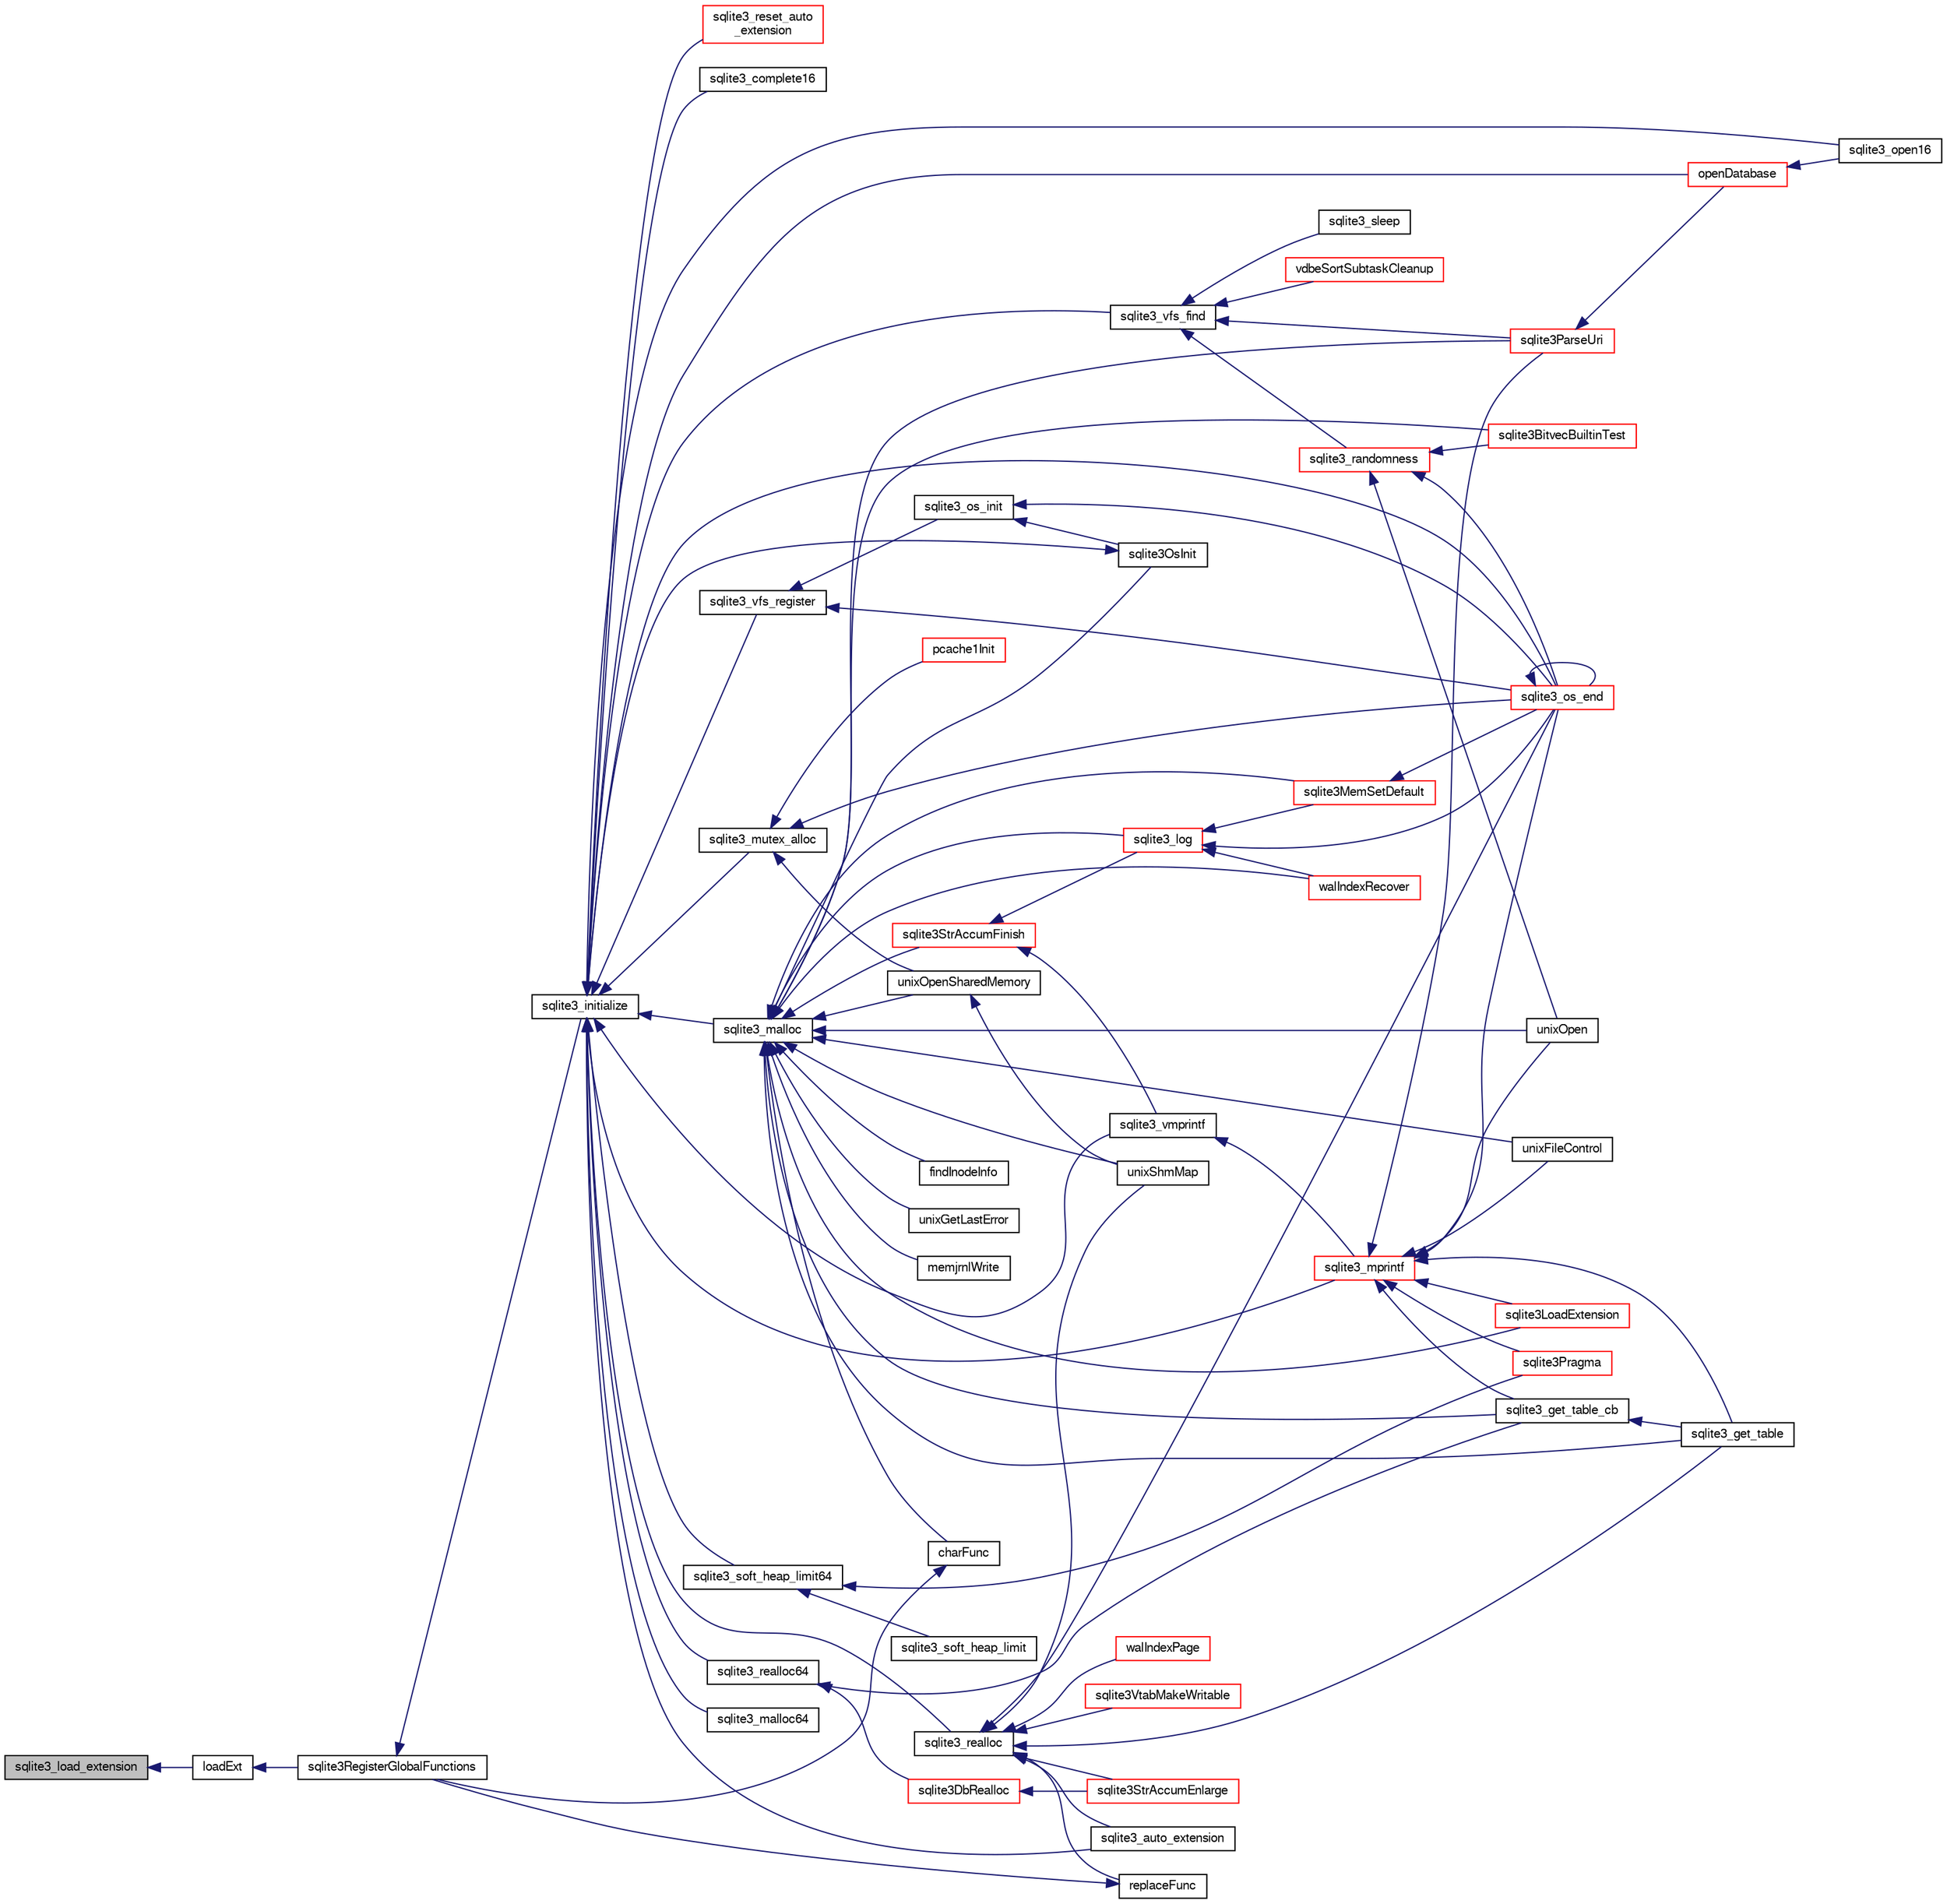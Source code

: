 digraph "sqlite3_load_extension"
{
  edge [fontname="FreeSans",fontsize="10",labelfontname="FreeSans",labelfontsize="10"];
  node [fontname="FreeSans",fontsize="10",shape=record];
  rankdir="LR";
  Node340300 [label="sqlite3_load_extension",height=0.2,width=0.4,color="black", fillcolor="grey75", style="filled", fontcolor="black"];
  Node340300 -> Node340301 [dir="back",color="midnightblue",fontsize="10",style="solid",fontname="FreeSans"];
  Node340301 [label="loadExt",height=0.2,width=0.4,color="black", fillcolor="white", style="filled",URL="$sqlite3_8c.html#a9f9125be634178265fb95e98b8304548"];
  Node340301 -> Node340302 [dir="back",color="midnightblue",fontsize="10",style="solid",fontname="FreeSans"];
  Node340302 [label="sqlite3RegisterGlobalFunctions",height=0.2,width=0.4,color="black", fillcolor="white", style="filled",URL="$sqlite3_8c.html#a9f75bd111010f29e1b8d74344473c4ec"];
  Node340302 -> Node340303 [dir="back",color="midnightblue",fontsize="10",style="solid",fontname="FreeSans"];
  Node340303 [label="sqlite3_initialize",height=0.2,width=0.4,color="black", fillcolor="white", style="filled",URL="$sqlite3_8h.html#ab0c0ee2d5d4cf8b28e9572296a8861df"];
  Node340303 -> Node340304 [dir="back",color="midnightblue",fontsize="10",style="solid",fontname="FreeSans"];
  Node340304 [label="sqlite3_vfs_find",height=0.2,width=0.4,color="black", fillcolor="white", style="filled",URL="$sqlite3_8h.html#ac201a26de3dfa1d6deb8069eb8d95627"];
  Node340304 -> Node340305 [dir="back",color="midnightblue",fontsize="10",style="solid",fontname="FreeSans"];
  Node340305 [label="sqlite3_randomness",height=0.2,width=0.4,color="red", fillcolor="white", style="filled",URL="$sqlite3_8h.html#aa452ad88657d4606e137b09c4e9315c7"];
  Node340305 -> Node340309 [dir="back",color="midnightblue",fontsize="10",style="solid",fontname="FreeSans"];
  Node340309 [label="unixOpen",height=0.2,width=0.4,color="black", fillcolor="white", style="filled",URL="$sqlite3_8c.html#a8ed5efc47b6e14f7805cd1bb9b215775"];
  Node340305 -> Node340310 [dir="back",color="midnightblue",fontsize="10",style="solid",fontname="FreeSans"];
  Node340310 [label="sqlite3_os_end",height=0.2,width=0.4,color="red", fillcolor="white", style="filled",URL="$sqlite3_8h.html#a2288c95881ecca13d994e42b6a958906"];
  Node340310 -> Node340310 [dir="back",color="midnightblue",fontsize="10",style="solid",fontname="FreeSans"];
  Node340305 -> Node340312 [dir="back",color="midnightblue",fontsize="10",style="solid",fontname="FreeSans"];
  Node340312 [label="sqlite3BitvecBuiltinTest",height=0.2,width=0.4,color="red", fillcolor="white", style="filled",URL="$sqlite3_8c.html#a9b4e3e921ce1ede6f10a9106c034ff9b"];
  Node340304 -> Node340708 [dir="back",color="midnightblue",fontsize="10",style="solid",fontname="FreeSans"];
  Node340708 [label="vdbeSortSubtaskCleanup",height=0.2,width=0.4,color="red", fillcolor="white", style="filled",URL="$sqlite3_8c.html#abc8ce4c3ef58cc10f5b27642aab32b30"];
  Node340304 -> Node340711 [dir="back",color="midnightblue",fontsize="10",style="solid",fontname="FreeSans"];
  Node340711 [label="sqlite3ParseUri",height=0.2,width=0.4,color="red", fillcolor="white", style="filled",URL="$sqlite3_8c.html#aaa912f29a67460d8b2186c97056e8767"];
  Node340711 -> Node340554 [dir="back",color="midnightblue",fontsize="10",style="solid",fontname="FreeSans"];
  Node340554 [label="openDatabase",height=0.2,width=0.4,color="red", fillcolor="white", style="filled",URL="$sqlite3_8c.html#a6a9c3bc3a64234e863413f41db473758"];
  Node340554 -> Node340557 [dir="back",color="midnightblue",fontsize="10",style="solid",fontname="FreeSans"];
  Node340557 [label="sqlite3_open16",height=0.2,width=0.4,color="black", fillcolor="white", style="filled",URL="$sqlite3_8h.html#adbc401bb96713f32e553db32f6f3ca33"];
  Node340304 -> Node340712 [dir="back",color="midnightblue",fontsize="10",style="solid",fontname="FreeSans"];
  Node340712 [label="sqlite3_sleep",height=0.2,width=0.4,color="black", fillcolor="white", style="filled",URL="$sqlite3_8h.html#ad0c133ddbbecb6433f3c6ebef8966efa"];
  Node340303 -> Node340713 [dir="back",color="midnightblue",fontsize="10",style="solid",fontname="FreeSans"];
  Node340713 [label="sqlite3_vfs_register",height=0.2,width=0.4,color="black", fillcolor="white", style="filled",URL="$sqlite3_8h.html#a7184b289ccd4c4c7200589137d88c4ae"];
  Node340713 -> Node340714 [dir="back",color="midnightblue",fontsize="10",style="solid",fontname="FreeSans"];
  Node340714 [label="sqlite3_os_init",height=0.2,width=0.4,color="black", fillcolor="white", style="filled",URL="$sqlite3_8h.html#acebc2290d00a32d3afe2361f2979038b"];
  Node340714 -> Node340715 [dir="back",color="midnightblue",fontsize="10",style="solid",fontname="FreeSans"];
  Node340715 [label="sqlite3OsInit",height=0.2,width=0.4,color="black", fillcolor="white", style="filled",URL="$sqlite3_8c.html#afeaa886fe1ca086a30fd278b1d069762"];
  Node340715 -> Node340303 [dir="back",color="midnightblue",fontsize="10",style="solid",fontname="FreeSans"];
  Node340714 -> Node340310 [dir="back",color="midnightblue",fontsize="10",style="solid",fontname="FreeSans"];
  Node340713 -> Node340310 [dir="back",color="midnightblue",fontsize="10",style="solid",fontname="FreeSans"];
  Node340303 -> Node340716 [dir="back",color="midnightblue",fontsize="10",style="solid",fontname="FreeSans"];
  Node340716 [label="sqlite3_mutex_alloc",height=0.2,width=0.4,color="black", fillcolor="white", style="filled",URL="$sqlite3_8h.html#aa3f89418cd18e99596435c958b29b650"];
  Node340716 -> Node340717 [dir="back",color="midnightblue",fontsize="10",style="solid",fontname="FreeSans"];
  Node340717 [label="unixOpenSharedMemory",height=0.2,width=0.4,color="black", fillcolor="white", style="filled",URL="$sqlite3_8c.html#a30775afa2e08ca6ddc7853326afed7c7"];
  Node340717 -> Node340718 [dir="back",color="midnightblue",fontsize="10",style="solid",fontname="FreeSans"];
  Node340718 [label="unixShmMap",height=0.2,width=0.4,color="black", fillcolor="white", style="filled",URL="$sqlite3_8c.html#aeaa77f0ab08a4f4ee5f86e8c9727e974"];
  Node340716 -> Node340310 [dir="back",color="midnightblue",fontsize="10",style="solid",fontname="FreeSans"];
  Node340716 -> Node340719 [dir="back",color="midnightblue",fontsize="10",style="solid",fontname="FreeSans"];
  Node340719 [label="pcache1Init",height=0.2,width=0.4,color="red", fillcolor="white", style="filled",URL="$sqlite3_8c.html#a05e9c1daf3dd812db1d769b69b20e069"];
  Node340303 -> Node340789 [dir="back",color="midnightblue",fontsize="10",style="solid",fontname="FreeSans"];
  Node340789 [label="sqlite3_soft_heap_limit64",height=0.2,width=0.4,color="black", fillcolor="white", style="filled",URL="$sqlite3_8h.html#ab37b3a4d1652e3acb2c43d1252e6b852"];
  Node340789 -> Node340790 [dir="back",color="midnightblue",fontsize="10",style="solid",fontname="FreeSans"];
  Node340790 [label="sqlite3_soft_heap_limit",height=0.2,width=0.4,color="black", fillcolor="white", style="filled",URL="$sqlite3_8h.html#a18c3472581de3072201723e798524fdc"];
  Node340789 -> Node340397 [dir="back",color="midnightblue",fontsize="10",style="solid",fontname="FreeSans"];
  Node340397 [label="sqlite3Pragma",height=0.2,width=0.4,color="red", fillcolor="white", style="filled",URL="$sqlite3_8c.html#a111391370f58f8e6a6eca51fd34d62ed"];
  Node340303 -> Node340791 [dir="back",color="midnightblue",fontsize="10",style="solid",fontname="FreeSans"];
  Node340791 [label="sqlite3_malloc",height=0.2,width=0.4,color="black", fillcolor="white", style="filled",URL="$sqlite3_8h.html#a510e31845345737f17d86ce0b2328356"];
  Node340791 -> Node340715 [dir="back",color="midnightblue",fontsize="10",style="solid",fontname="FreeSans"];
  Node340791 -> Node340787 [dir="back",color="midnightblue",fontsize="10",style="solid",fontname="FreeSans"];
  Node340787 [label="sqlite3MemSetDefault",height=0.2,width=0.4,color="red", fillcolor="white", style="filled",URL="$sqlite3_8c.html#a162fbfd727e92c5f8f72625b5ff62549"];
  Node340787 -> Node340310 [dir="back",color="midnightblue",fontsize="10",style="solid",fontname="FreeSans"];
  Node340791 -> Node340792 [dir="back",color="midnightblue",fontsize="10",style="solid",fontname="FreeSans"];
  Node340792 [label="sqlite3StrAccumFinish",height=0.2,width=0.4,color="red", fillcolor="white", style="filled",URL="$sqlite3_8c.html#adb7f26b10ac1b847db6f000ef4c2e2ba"];
  Node340792 -> Node340866 [dir="back",color="midnightblue",fontsize="10",style="solid",fontname="FreeSans"];
  Node340866 [label="sqlite3_vmprintf",height=0.2,width=0.4,color="black", fillcolor="white", style="filled",URL="$sqlite3_8h.html#ac240de67ddf003828f16a6d9dd3fa3ca"];
  Node340866 -> Node340867 [dir="back",color="midnightblue",fontsize="10",style="solid",fontname="FreeSans"];
  Node340867 [label="sqlite3_mprintf",height=0.2,width=0.4,color="red", fillcolor="white", style="filled",URL="$sqlite3_8h.html#a9533933e57f7ccbb48c32041ce3a8862"];
  Node340867 -> Node340308 [dir="back",color="midnightblue",fontsize="10",style="solid",fontname="FreeSans"];
  Node340308 [label="unixFileControl",height=0.2,width=0.4,color="black", fillcolor="white", style="filled",URL="$sqlite3_8c.html#ad71f213fa385cc58f307cefd953c03ae"];
  Node340867 -> Node340309 [dir="back",color="midnightblue",fontsize="10",style="solid",fontname="FreeSans"];
  Node340867 -> Node340310 [dir="back",color="midnightblue",fontsize="10",style="solid",fontname="FreeSans"];
  Node340867 -> Node340870 [dir="back",color="midnightblue",fontsize="10",style="solid",fontname="FreeSans"];
  Node340870 [label="sqlite3LoadExtension",height=0.2,width=0.4,color="red", fillcolor="white", style="filled",URL="$sqlite3_8c.html#a3b46232455de4779a67c63b2c9004245"];
  Node340867 -> Node340397 [dir="back",color="midnightblue",fontsize="10",style="solid",fontname="FreeSans"];
  Node340867 -> Node340872 [dir="back",color="midnightblue",fontsize="10",style="solid",fontname="FreeSans"];
  Node340872 [label="sqlite3_get_table_cb",height=0.2,width=0.4,color="black", fillcolor="white", style="filled",URL="$sqlite3_8c.html#a1dbaba1b543953c0dade97357c5866b1"];
  Node340872 -> Node340513 [dir="back",color="midnightblue",fontsize="10",style="solid",fontname="FreeSans"];
  Node340513 [label="sqlite3_get_table",height=0.2,width=0.4,color="black", fillcolor="white", style="filled",URL="$sqlite3_8h.html#a5effeac4e12df57beaa35c5be1f61579"];
  Node340867 -> Node340513 [dir="back",color="midnightblue",fontsize="10",style="solid",fontname="FreeSans"];
  Node340867 -> Node340711 [dir="back",color="midnightblue",fontsize="10",style="solid",fontname="FreeSans"];
  Node340792 -> Node340976 [dir="back",color="midnightblue",fontsize="10",style="solid",fontname="FreeSans"];
  Node340976 [label="sqlite3_log",height=0.2,width=0.4,color="red", fillcolor="white", style="filled",URL="$sqlite3_8h.html#a298c9699bf9c143662c6b1fec4b2dc3b"];
  Node340976 -> Node340787 [dir="back",color="midnightblue",fontsize="10",style="solid",fontname="FreeSans"];
  Node340976 -> Node340310 [dir="back",color="midnightblue",fontsize="10",style="solid",fontname="FreeSans"];
  Node340976 -> Node340904 [dir="back",color="midnightblue",fontsize="10",style="solid",fontname="FreeSans"];
  Node340904 [label="walIndexRecover",height=0.2,width=0.4,color="red", fillcolor="white", style="filled",URL="$sqlite3_8c.html#ab4ee99f3710323acbeb6c495dd18d205"];
  Node340791 -> Node340976 [dir="back",color="midnightblue",fontsize="10",style="solid",fontname="FreeSans"];
  Node340791 -> Node341055 [dir="back",color="midnightblue",fontsize="10",style="solid",fontname="FreeSans"];
  Node341055 [label="findInodeInfo",height=0.2,width=0.4,color="black", fillcolor="white", style="filled",URL="$sqlite3_8c.html#ac92c39062e69a79c4a62dfd55242c782"];
  Node340791 -> Node340308 [dir="back",color="midnightblue",fontsize="10",style="solid",fontname="FreeSans"];
  Node340791 -> Node340717 [dir="back",color="midnightblue",fontsize="10",style="solid",fontname="FreeSans"];
  Node340791 -> Node340718 [dir="back",color="midnightblue",fontsize="10",style="solid",fontname="FreeSans"];
  Node340791 -> Node340309 [dir="back",color="midnightblue",fontsize="10",style="solid",fontname="FreeSans"];
  Node340791 -> Node340887 [dir="back",color="midnightblue",fontsize="10",style="solid",fontname="FreeSans"];
  Node340887 [label="unixGetLastError",height=0.2,width=0.4,color="black", fillcolor="white", style="filled",URL="$sqlite3_8c.html#aed1e42f49d74b419c3c85b559dd61240"];
  Node340791 -> Node340312 [dir="back",color="midnightblue",fontsize="10",style="solid",fontname="FreeSans"];
  Node340791 -> Node340904 [dir="back",color="midnightblue",fontsize="10",style="solid",fontname="FreeSans"];
  Node340791 -> Node341056 [dir="back",color="midnightblue",fontsize="10",style="solid",fontname="FreeSans"];
  Node341056 [label="memjrnlWrite",height=0.2,width=0.4,color="black", fillcolor="white", style="filled",URL="$sqlite3_8c.html#af8bd7d5d7eafce5542f8de300a120c47"];
  Node340791 -> Node341057 [dir="back",color="midnightblue",fontsize="10",style="solid",fontname="FreeSans"];
  Node341057 [label="charFunc",height=0.2,width=0.4,color="black", fillcolor="white", style="filled",URL="$sqlite3_8c.html#ab9b72ce47fcea3c3b92e816435a0fd91"];
  Node341057 -> Node340302 [dir="back",color="midnightblue",fontsize="10",style="solid",fontname="FreeSans"];
  Node340791 -> Node340870 [dir="back",color="midnightblue",fontsize="10",style="solid",fontname="FreeSans"];
  Node340791 -> Node340872 [dir="back",color="midnightblue",fontsize="10",style="solid",fontname="FreeSans"];
  Node340791 -> Node340513 [dir="back",color="midnightblue",fontsize="10",style="solid",fontname="FreeSans"];
  Node340791 -> Node340711 [dir="back",color="midnightblue",fontsize="10",style="solid",fontname="FreeSans"];
  Node340303 -> Node341058 [dir="back",color="midnightblue",fontsize="10",style="solid",fontname="FreeSans"];
  Node341058 [label="sqlite3_malloc64",height=0.2,width=0.4,color="black", fillcolor="white", style="filled",URL="$sqlite3_8h.html#a12b7ee85e539ea28c130c5c75b96a82a"];
  Node340303 -> Node341059 [dir="back",color="midnightblue",fontsize="10",style="solid",fontname="FreeSans"];
  Node341059 [label="sqlite3_realloc",height=0.2,width=0.4,color="black", fillcolor="white", style="filled",URL="$sqlite3_8h.html#a627f0eeface58024ef47403d8cc76b35"];
  Node341059 -> Node341060 [dir="back",color="midnightblue",fontsize="10",style="solid",fontname="FreeSans"];
  Node341060 [label="sqlite3StrAccumEnlarge",height=0.2,width=0.4,color="red", fillcolor="white", style="filled",URL="$sqlite3_8c.html#a38976500a97c69d65086eeccca82dd96"];
  Node341059 -> Node340718 [dir="back",color="midnightblue",fontsize="10",style="solid",fontname="FreeSans"];
  Node341059 -> Node340310 [dir="back",color="midnightblue",fontsize="10",style="solid",fontname="FreeSans"];
  Node341059 -> Node341066 [dir="back",color="midnightblue",fontsize="10",style="solid",fontname="FreeSans"];
  Node341066 [label="walIndexPage",height=0.2,width=0.4,color="red", fillcolor="white", style="filled",URL="$sqlite3_8c.html#affd3251fd1aa1218170d421177256e24"];
  Node341059 -> Node340929 [dir="back",color="midnightblue",fontsize="10",style="solid",fontname="FreeSans"];
  Node340929 [label="replaceFunc",height=0.2,width=0.4,color="black", fillcolor="white", style="filled",URL="$sqlite3_8c.html#a752b98a7c55d204c397a4902b49b1ce4"];
  Node340929 -> Node340302 [dir="back",color="midnightblue",fontsize="10",style="solid",fontname="FreeSans"];
  Node341059 -> Node341075 [dir="back",color="midnightblue",fontsize="10",style="solid",fontname="FreeSans"];
  Node341075 [label="sqlite3_auto_extension",height=0.2,width=0.4,color="black", fillcolor="white", style="filled",URL="$sqlite3_8h.html#a85a95b45e94f6bcd52aa39b6acdb36d7"];
  Node341059 -> Node340513 [dir="back",color="midnightblue",fontsize="10",style="solid",fontname="FreeSans"];
  Node341059 -> Node341076 [dir="back",color="midnightblue",fontsize="10",style="solid",fontname="FreeSans"];
  Node341076 [label="sqlite3VtabMakeWritable",height=0.2,width=0.4,color="red", fillcolor="white", style="filled",URL="$sqlite3_8c.html#a58c646608238d2619371c3e8b6bc0d86"];
  Node340303 -> Node341077 [dir="back",color="midnightblue",fontsize="10",style="solid",fontname="FreeSans"];
  Node341077 [label="sqlite3_realloc64",height=0.2,width=0.4,color="black", fillcolor="white", style="filled",URL="$sqlite3_8h.html#afe88c85e9f864a3fd92941cad197245d"];
  Node341077 -> Node341078 [dir="back",color="midnightblue",fontsize="10",style="solid",fontname="FreeSans"];
  Node341078 [label="sqlite3DbRealloc",height=0.2,width=0.4,color="red", fillcolor="white", style="filled",URL="$sqlite3_8c.html#ae028f4902a9d29bcaf310ff289ee87dc"];
  Node341078 -> Node341060 [dir="back",color="midnightblue",fontsize="10",style="solid",fontname="FreeSans"];
  Node341077 -> Node340872 [dir="back",color="midnightblue",fontsize="10",style="solid",fontname="FreeSans"];
  Node340303 -> Node340866 [dir="back",color="midnightblue",fontsize="10",style="solid",fontname="FreeSans"];
  Node340303 -> Node340867 [dir="back",color="midnightblue",fontsize="10",style="solid",fontname="FreeSans"];
  Node340303 -> Node340310 [dir="back",color="midnightblue",fontsize="10",style="solid",fontname="FreeSans"];
  Node340303 -> Node341075 [dir="back",color="midnightblue",fontsize="10",style="solid",fontname="FreeSans"];
  Node340303 -> Node341177 [dir="back",color="midnightblue",fontsize="10",style="solid",fontname="FreeSans"];
  Node341177 [label="sqlite3_reset_auto\l_extension",height=0.2,width=0.4,color="red", fillcolor="white", style="filled",URL="$sqlite3_8h.html#ac33f4064ae6690cada7bdc89e8153ffc"];
  Node340303 -> Node341042 [dir="back",color="midnightblue",fontsize="10",style="solid",fontname="FreeSans"];
  Node341042 [label="sqlite3_complete16",height=0.2,width=0.4,color="black", fillcolor="white", style="filled",URL="$sqlite3_8h.html#a3260341c2ef82787acca48414a1d03a1"];
  Node340303 -> Node340554 [dir="back",color="midnightblue",fontsize="10",style="solid",fontname="FreeSans"];
  Node340303 -> Node340557 [dir="back",color="midnightblue",fontsize="10",style="solid",fontname="FreeSans"];
}
